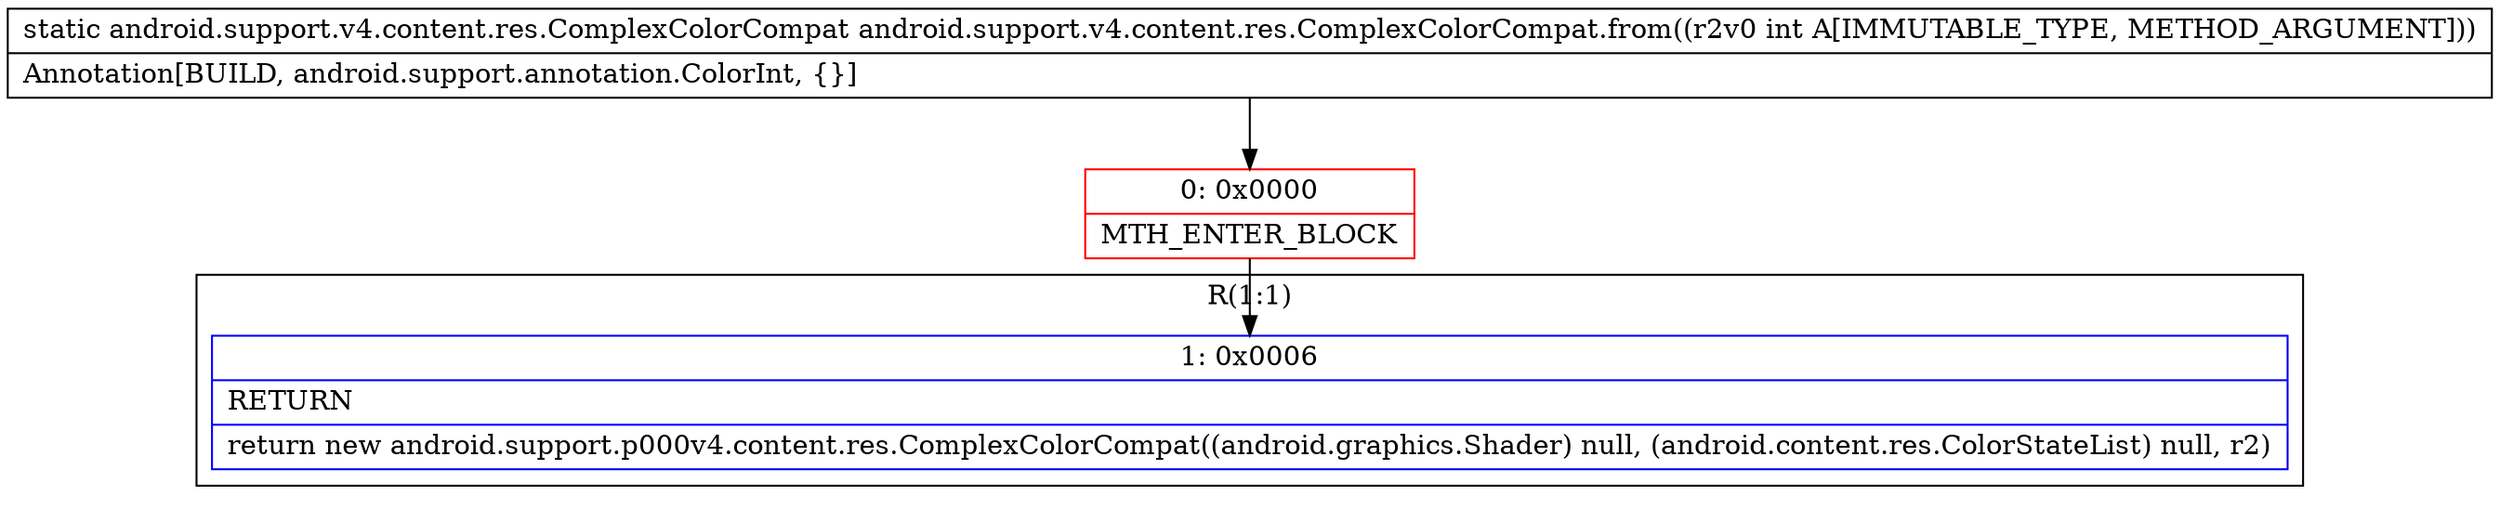 digraph "CFG forandroid.support.v4.content.res.ComplexColorCompat.from(I)Landroid\/support\/v4\/content\/res\/ComplexColorCompat;" {
subgraph cluster_Region_363953538 {
label = "R(1:1)";
node [shape=record,color=blue];
Node_1 [shape=record,label="{1\:\ 0x0006|RETURN\l|return new android.support.p000v4.content.res.ComplexColorCompat((android.graphics.Shader) null, (android.content.res.ColorStateList) null, r2)\l}"];
}
Node_0 [shape=record,color=red,label="{0\:\ 0x0000|MTH_ENTER_BLOCK\l}"];
MethodNode[shape=record,label="{static android.support.v4.content.res.ComplexColorCompat android.support.v4.content.res.ComplexColorCompat.from((r2v0 int A[IMMUTABLE_TYPE, METHOD_ARGUMENT]))  | Annotation[BUILD, android.support.annotation.ColorInt, \{\}]\l}"];
MethodNode -> Node_0;
Node_0 -> Node_1;
}

